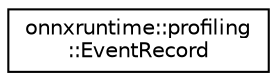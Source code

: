 digraph "Graphical Class Hierarchy"
{
  edge [fontname="Helvetica",fontsize="10",labelfontname="Helvetica",labelfontsize="10"];
  node [fontname="Helvetica",fontsize="10",shape=record];
  rankdir="LR";
  Node0 [label="onnxruntime::profiling\l::EventRecord",height=0.2,width=0.4,color="black", fillcolor="white", style="filled",URL="$structonnxruntime_1_1profiling_1_1EventRecord.html"];
}
